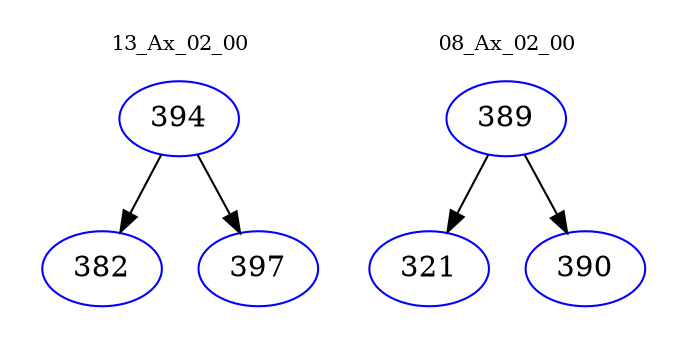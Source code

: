 digraph{
subgraph cluster_0 {
color = white
label = "13_Ax_02_00";
fontsize=10;
T0_394 [label="394", color="blue"]
T0_394 -> T0_382 [color="black"]
T0_382 [label="382", color="blue"]
T0_394 -> T0_397 [color="black"]
T0_397 [label="397", color="blue"]
}
subgraph cluster_1 {
color = white
label = "08_Ax_02_00";
fontsize=10;
T1_389 [label="389", color="blue"]
T1_389 -> T1_321 [color="black"]
T1_321 [label="321", color="blue"]
T1_389 -> T1_390 [color="black"]
T1_390 [label="390", color="blue"]
}
}
